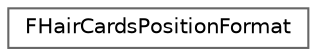 digraph "Graphical Class Hierarchy"
{
 // INTERACTIVE_SVG=YES
 // LATEX_PDF_SIZE
  bgcolor="transparent";
  edge [fontname=Helvetica,fontsize=10,labelfontname=Helvetica,labelfontsize=10];
  node [fontname=Helvetica,fontsize=10,shape=box,height=0.2,width=0.4];
  rankdir="LR";
  Node0 [id="Node000000",label="FHairCardsPositionFormat",height=0.2,width=0.4,color="grey40", fillcolor="white", style="filled",URL="$dd/d74/structFHairCardsPositionFormat.html",tooltip=" "];
}
